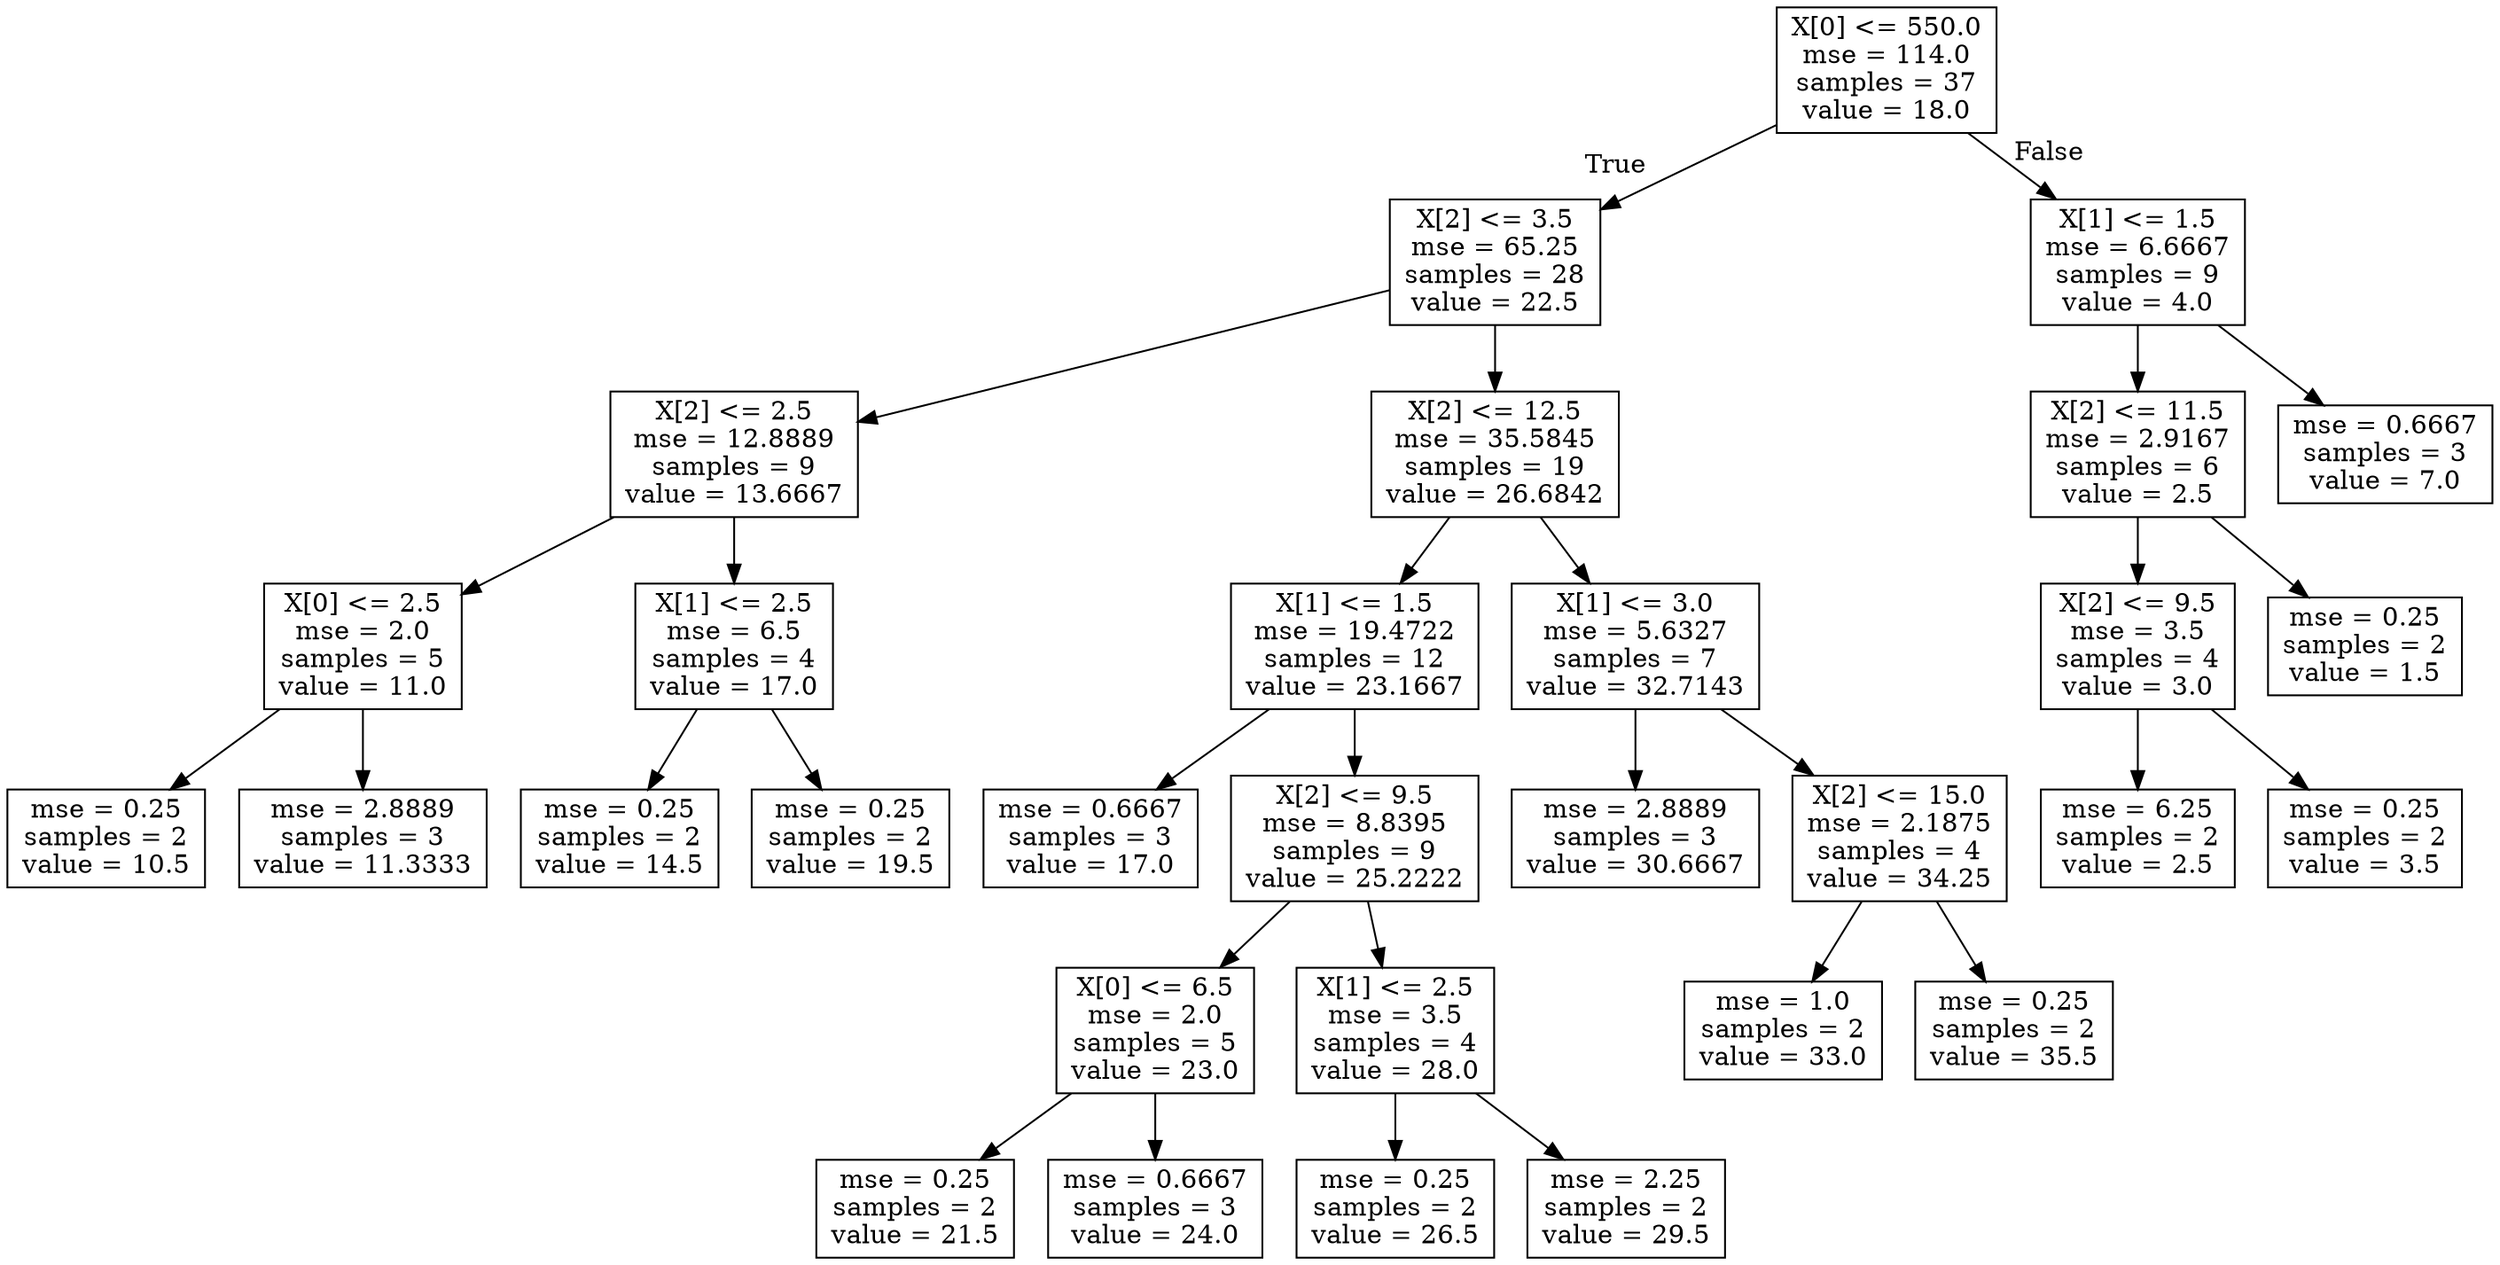 digraph Tree {
node [shape=box] ;
0 [label="X[0] <= 550.0\nmse = 114.0\nsamples = 37\nvalue = 18.0"] ;
1 [label="X[2] <= 3.5\nmse = 65.25\nsamples = 28\nvalue = 22.5"] ;
0 -> 1 [labeldistance=2.5, labelangle=45, headlabel="True"] ;
2 [label="X[2] <= 2.5\nmse = 12.8889\nsamples = 9\nvalue = 13.6667"] ;
1 -> 2 ;
3 [label="X[0] <= 2.5\nmse = 2.0\nsamples = 5\nvalue = 11.0"] ;
2 -> 3 ;
4 [label="mse = 0.25\nsamples = 2\nvalue = 10.5"] ;
3 -> 4 ;
5 [label="mse = 2.8889\nsamples = 3\nvalue = 11.3333"] ;
3 -> 5 ;
6 [label="X[1] <= 2.5\nmse = 6.5\nsamples = 4\nvalue = 17.0"] ;
2 -> 6 ;
7 [label="mse = 0.25\nsamples = 2\nvalue = 14.5"] ;
6 -> 7 ;
8 [label="mse = 0.25\nsamples = 2\nvalue = 19.5"] ;
6 -> 8 ;
9 [label="X[2] <= 12.5\nmse = 35.5845\nsamples = 19\nvalue = 26.6842"] ;
1 -> 9 ;
10 [label="X[1] <= 1.5\nmse = 19.4722\nsamples = 12\nvalue = 23.1667"] ;
9 -> 10 ;
11 [label="mse = 0.6667\nsamples = 3\nvalue = 17.0"] ;
10 -> 11 ;
12 [label="X[2] <= 9.5\nmse = 8.8395\nsamples = 9\nvalue = 25.2222"] ;
10 -> 12 ;
13 [label="X[0] <= 6.5\nmse = 2.0\nsamples = 5\nvalue = 23.0"] ;
12 -> 13 ;
14 [label="mse = 0.25\nsamples = 2\nvalue = 21.5"] ;
13 -> 14 ;
15 [label="mse = 0.6667\nsamples = 3\nvalue = 24.0"] ;
13 -> 15 ;
16 [label="X[1] <= 2.5\nmse = 3.5\nsamples = 4\nvalue = 28.0"] ;
12 -> 16 ;
17 [label="mse = 0.25\nsamples = 2\nvalue = 26.5"] ;
16 -> 17 ;
18 [label="mse = 2.25\nsamples = 2\nvalue = 29.5"] ;
16 -> 18 ;
19 [label="X[1] <= 3.0\nmse = 5.6327\nsamples = 7\nvalue = 32.7143"] ;
9 -> 19 ;
20 [label="mse = 2.8889\nsamples = 3\nvalue = 30.6667"] ;
19 -> 20 ;
21 [label="X[2] <= 15.0\nmse = 2.1875\nsamples = 4\nvalue = 34.25"] ;
19 -> 21 ;
22 [label="mse = 1.0\nsamples = 2\nvalue = 33.0"] ;
21 -> 22 ;
23 [label="mse = 0.25\nsamples = 2\nvalue = 35.5"] ;
21 -> 23 ;
24 [label="X[1] <= 1.5\nmse = 6.6667\nsamples = 9\nvalue = 4.0"] ;
0 -> 24 [labeldistance=2.5, labelangle=-45, headlabel="False"] ;
25 [label="X[2] <= 11.5\nmse = 2.9167\nsamples = 6\nvalue = 2.5"] ;
24 -> 25 ;
26 [label="X[2] <= 9.5\nmse = 3.5\nsamples = 4\nvalue = 3.0"] ;
25 -> 26 ;
27 [label="mse = 6.25\nsamples = 2\nvalue = 2.5"] ;
26 -> 27 ;
28 [label="mse = 0.25\nsamples = 2\nvalue = 3.5"] ;
26 -> 28 ;
29 [label="mse = 0.25\nsamples = 2\nvalue = 1.5"] ;
25 -> 29 ;
30 [label="mse = 0.6667\nsamples = 3\nvalue = 7.0"] ;
24 -> 30 ;
}
